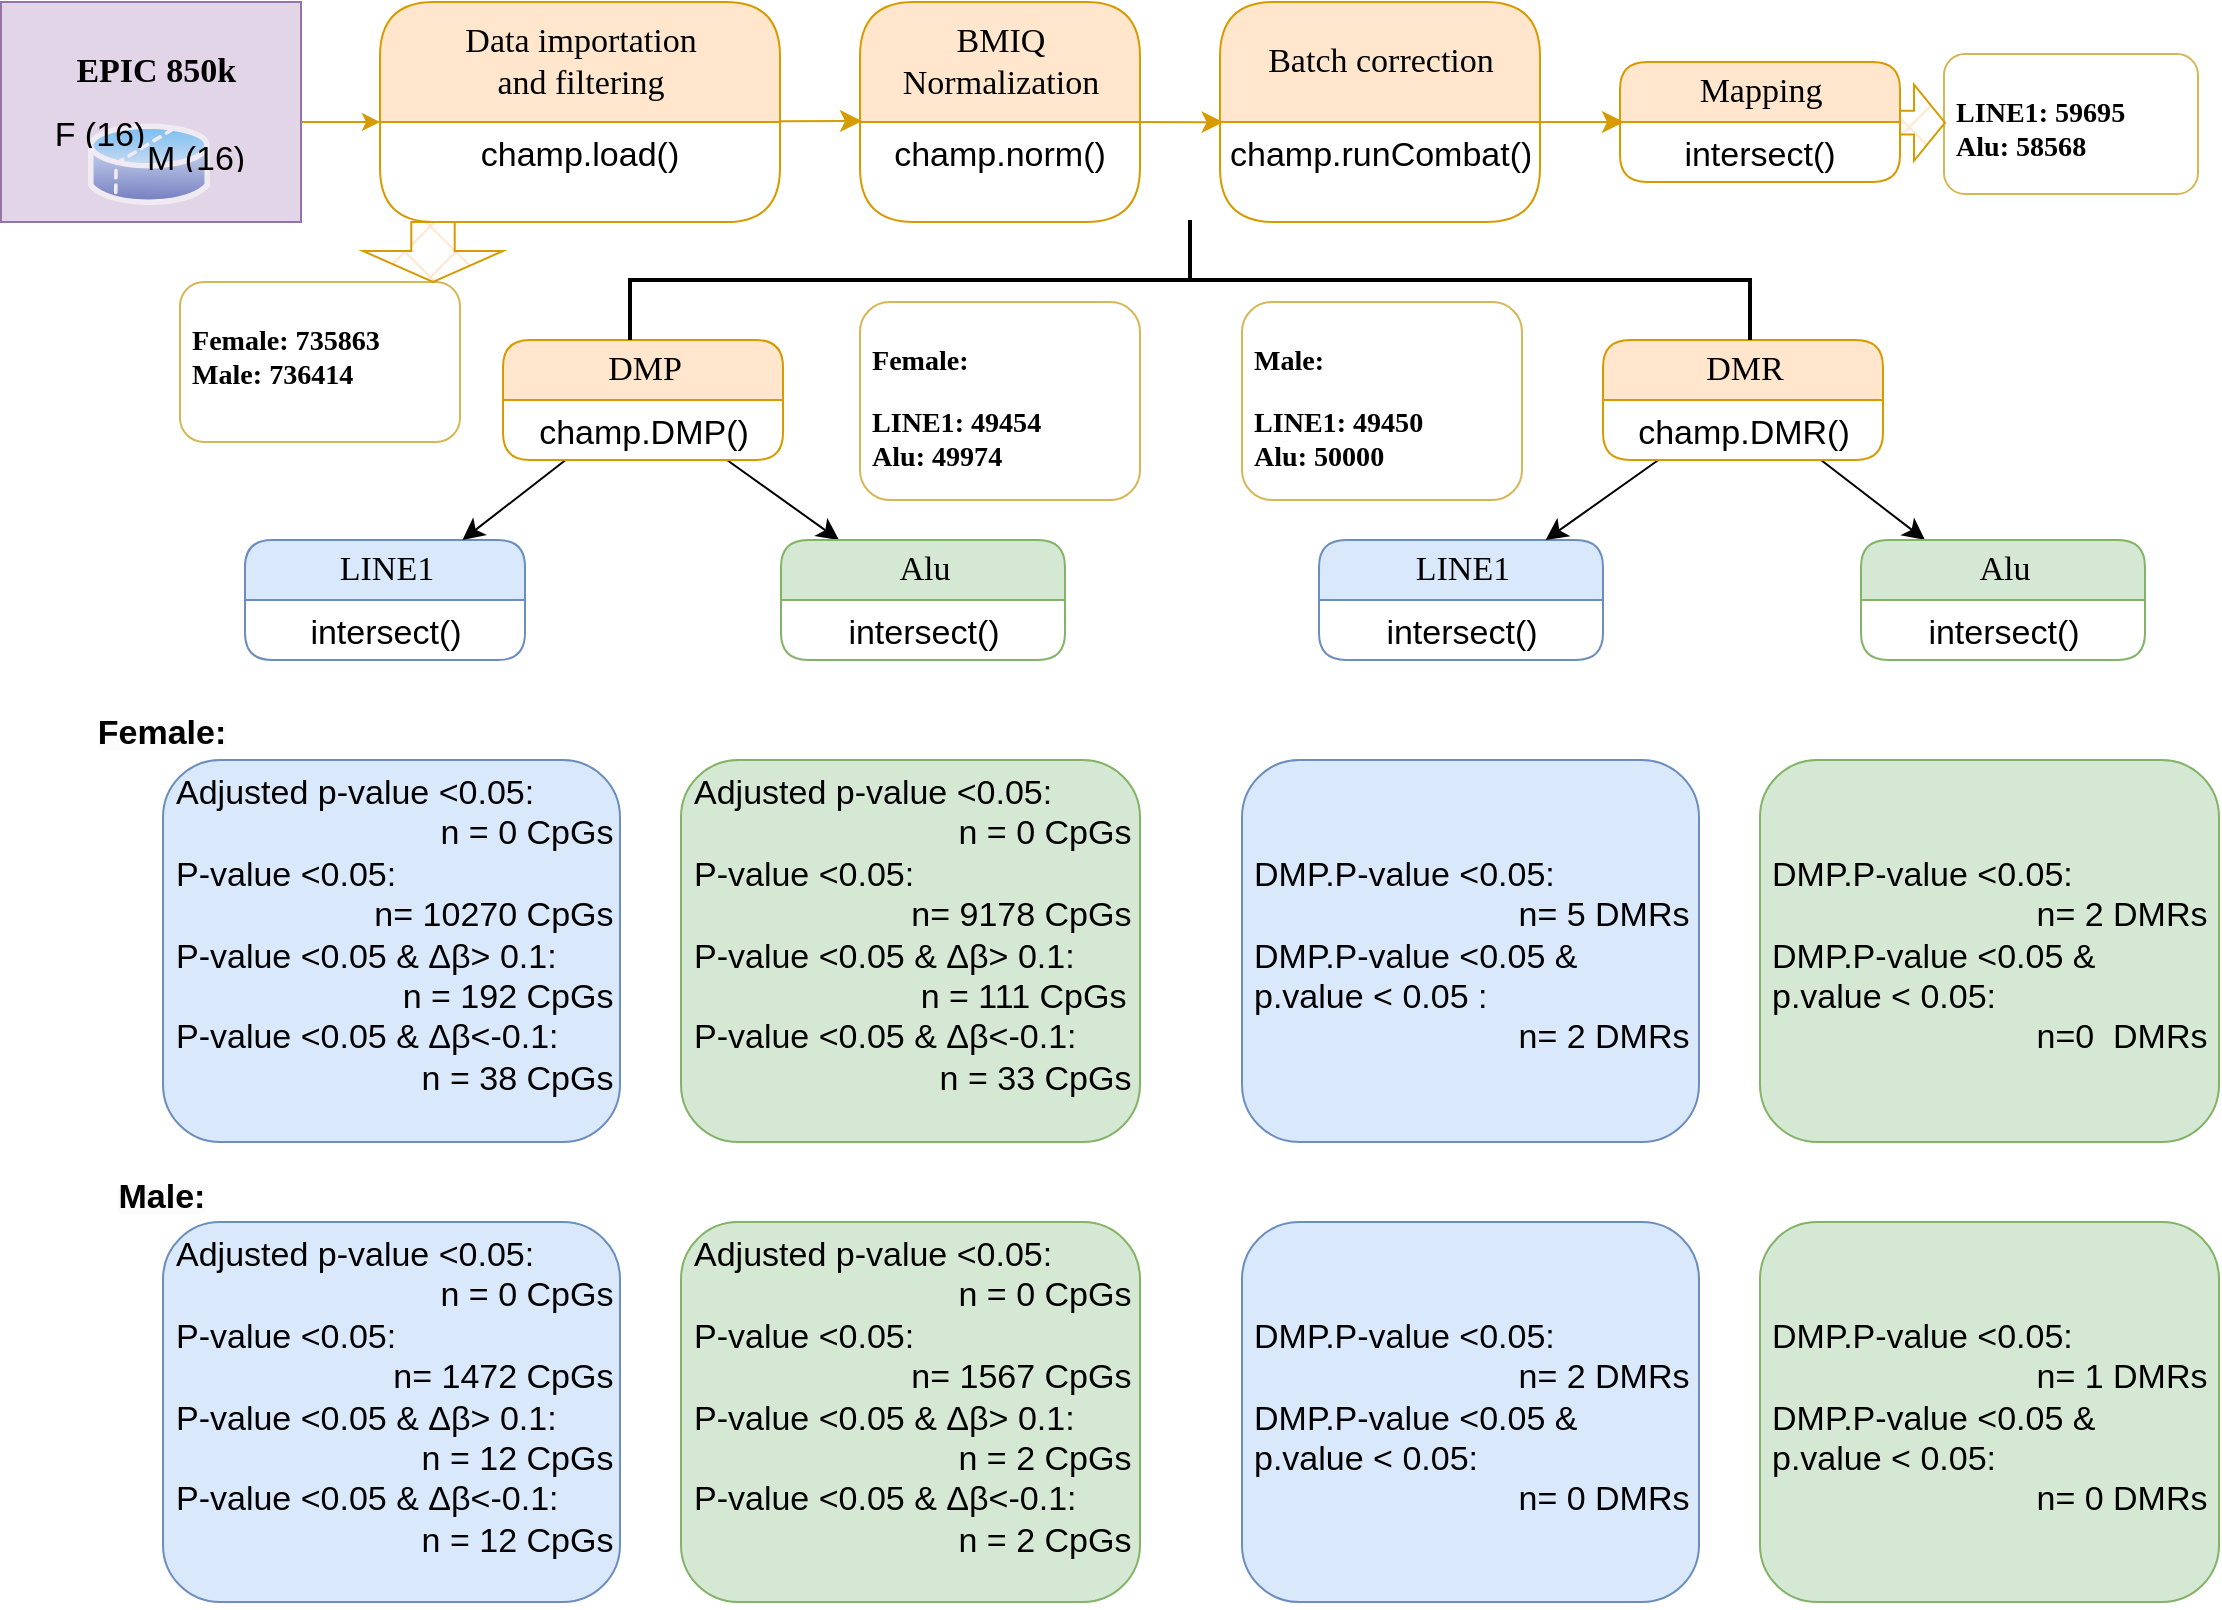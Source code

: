 <mxfile version="22.1.11" type="github">
  <diagram name="Page-1" id="52a04d89-c75d-2922-d76d-85b35f80e030">
    <mxGraphModel dx="1687" dy="868" grid="1" gridSize="10" guides="1" tooltips="1" connect="1" arrows="1" fold="1" page="1" pageScale="1" pageWidth="1169" pageHeight="827" background="none" math="0" shadow="0">
      <root>
        <mxCell id="0" />
        <mxCell id="1" parent="0" />
        <mxCell id="PiLLIViu-KGksXQ55iEi-2" style="edgeStyle=orthogonalEdgeStyle;rounded=0;orthogonalLoop=1;jettySize=auto;html=1;exitX=1;exitY=0.5;exitDx=0;exitDy=0;entryX=0;entryY=0.5;entryDx=0;entryDy=0;fillColor=#ffe6cc;strokeColor=#d79b00;" edge="1" parent="1">
          <mxGeometry relative="1" as="geometry">
            <mxPoint x="168.5" y="70" as="sourcePoint" />
            <mxPoint x="208" y="70" as="targetPoint" />
          </mxGeometry>
        </mxCell>
        <mxCell id="17472293e6e8944d-30" value="&lt;b style=&quot;font-size: 17px;&quot;&gt;&amp;nbsp;EPIC 850k&lt;br&gt;&lt;br&gt;&lt;br&gt;&lt;/b&gt;" style="whiteSpace=wrap;html=1;rounded=0;shadow=0;comic=0;labelBackgroundColor=none;strokeWidth=1;fontFamily=Verdana;fontSize=12;align=center;fillColor=#e1d5e7;strokeColor=#9673a6;" parent="1" vertex="1">
          <mxGeometry x="18.5" y="10" width="150" height="110" as="geometry" />
        </mxCell>
        <mxCell id="1fdf3b25b50cf41e-1" value="&lt;font style=&quot;font-size: 17px;&quot;&gt;Data importation &lt;br&gt;and filtering&lt;/font&gt;" style="swimlane;html=1;fontStyle=0;childLayout=stackLayout;horizontal=1;startSize=60;fillColor=#ffe6cc;horizontalStack=0;resizeParent=1;resizeLast=0;collapsible=1;marginBottom=0;swimlaneFillColor=#ffffff;align=center;rounded=1;shadow=0;comic=0;labelBackgroundColor=none;strokeWidth=1;fontFamily=Verdana;fontSize=12;strokeColor=#d79b00;" parent="1" vertex="1">
          <mxGeometry x="208" y="10" width="200" height="110" as="geometry">
            <mxRectangle x="210" y="40" width="220" height="30" as="alternateBounds" />
          </mxGeometry>
        </mxCell>
        <mxCell id="1fdf3b25b50cf41e-2" value="&lt;font style=&quot;font-size: 17px;&quot;&gt;champ.load()&lt;/font&gt;" style="text;html=1;spacingLeft=4;spacingRight=4;whiteSpace=wrap;overflow=hidden;rotatable=0;points=[[0,0.5],[1,0.5]];portConstraint=eastwest;align=center;rounded=1;" parent="1fdf3b25b50cf41e-1" vertex="1">
          <mxGeometry y="60" width="200" height="40" as="geometry" />
        </mxCell>
        <mxCell id="1fdf3b25b50cf41e-7" value="&lt;font style=&quot;font-size: 17px;&quot;&gt;BMIQ &lt;br&gt;Normalization&lt;/font&gt;" style="swimlane;html=1;fontStyle=0;childLayout=stackLayout;horizontal=1;startSize=60;fillColor=#ffe6cc;horizontalStack=0;resizeParent=1;resizeLast=0;collapsible=1;marginBottom=0;swimlaneFillColor=#ffffff;align=center;rounded=1;shadow=0;comic=0;labelBackgroundColor=none;strokeWidth=1;fontFamily=Verdana;fontSize=12;strokeColor=#d79b00;" parent="1" vertex="1">
          <mxGeometry x="448" y="10" width="140" height="110" as="geometry" />
        </mxCell>
        <mxCell id="1fdf3b25b50cf41e-8" value="&lt;font style=&quot;font-size: 17px;&quot;&gt;champ.norm()&lt;/font&gt;" style="text;html=1;spacingLeft=4;spacingRight=4;whiteSpace=wrap;overflow=hidden;rotatable=0;points=[[0,0.5],[1,0.5]];portConstraint=eastwest;align=center;rounded=1;" parent="1fdf3b25b50cf41e-7" vertex="1">
          <mxGeometry y="60" width="140" height="40" as="geometry" />
        </mxCell>
        <mxCell id="1fdf3b25b50cf41e-9" value="&lt;font style=&quot;font-size: 17px;&quot;&gt;Mapping&lt;/font&gt;" style="swimlane;html=1;fontStyle=0;childLayout=stackLayout;horizontal=1;startSize=30;fillColor=#ffe6cc;horizontalStack=0;resizeParent=1;resizeLast=0;collapsible=1;marginBottom=0;swimlaneFillColor=#ffffff;align=center;rounded=1;shadow=0;comic=0;labelBackgroundColor=none;strokeWidth=1;fontFamily=Verdana;fontSize=12;strokeColor=#d79b00;" parent="1" vertex="1">
          <mxGeometry x="828" y="40" width="140" height="60" as="geometry" />
        </mxCell>
        <mxCell id="1fdf3b25b50cf41e-10" value="&lt;font style=&quot;font-size: 17px;&quot;&gt;intersect()&lt;/font&gt;" style="text;html=1;spacingLeft=4;spacingRight=4;whiteSpace=wrap;overflow=hidden;rotatable=0;points=[[0,0.5],[1,0.5]];portConstraint=eastwest;align=center;rounded=1;" parent="1fdf3b25b50cf41e-9" vertex="1">
          <mxGeometry y="30" width="140" height="30" as="geometry" />
        </mxCell>
        <mxCell id="1fdf3b25b50cf41e-17" value="&lt;font style=&quot;font-size: 17px;&quot;&gt;LINE1&lt;/font&gt;" style="swimlane;html=1;fontStyle=0;childLayout=stackLayout;horizontal=1;startSize=30;fillColor=#dae8fc;horizontalStack=0;resizeParent=1;resizeLast=0;collapsible=1;marginBottom=0;swimlaneFillColor=#ffffff;align=center;rounded=1;shadow=0;comic=0;labelBackgroundColor=none;strokeWidth=1;fontFamily=Verdana;fontSize=12;strokeColor=#6c8ebf;" parent="1" vertex="1">
          <mxGeometry x="140.5" y="279" width="140" height="60" as="geometry" />
        </mxCell>
        <mxCell id="4qwCoFZ07J---frFrzl5-16" value="&lt;font style=&quot;font-size: 17px;&quot;&gt;intersect()&lt;/font&gt;" style="text;html=1;strokeColor=none;fillColor=none;spacingLeft=4;spacingRight=4;whiteSpace=wrap;overflow=hidden;rotatable=0;points=[[0,0.5],[1,0.5]];portConstraint=eastwest;align=center;" parent="1fdf3b25b50cf41e-17" vertex="1">
          <mxGeometry y="30" width="140" height="30" as="geometry" />
        </mxCell>
        <mxCell id="1fdf3b25b50cf41e-44" style="edgeStyle=none;html=1;labelBackgroundColor=none;startFill=0;startSize=8;endFill=1;endSize=8;fontFamily=Verdana;fontSize=12;" parent="1" source="1fdf3b25b50cf41e-19" target="1fdf3b25b50cf41e-21" edge="1">
          <mxGeometry relative="1" as="geometry" />
        </mxCell>
        <mxCell id="1fdf3b25b50cf41e-48" style="edgeStyle=none;html=1;labelBackgroundColor=none;startFill=0;startSize=8;endFill=1;endSize=8;fontFamily=Verdana;fontSize=12;" parent="1" source="1fdf3b25b50cf41e-19" target="1fdf3b25b50cf41e-17" edge="1">
          <mxGeometry relative="1" as="geometry" />
        </mxCell>
        <mxCell id="1fdf3b25b50cf41e-19" value="&lt;font style=&quot;font-size: 17px;&quot;&gt;DMP&lt;/font&gt;" style="swimlane;html=1;fontStyle=0;childLayout=stackLayout;horizontal=1;startSize=30;fillColor=#ffe6cc;horizontalStack=0;resizeParent=1;resizeLast=0;collapsible=1;marginBottom=0;swimlaneFillColor=#ffffff;align=center;rounded=1;shadow=0;comic=0;labelBackgroundColor=none;strokeWidth=1;fontFamily=Verdana;fontSize=12;strokeColor=#d79b00;" parent="1" vertex="1">
          <mxGeometry x="269.5" y="179" width="140" height="60" as="geometry" />
        </mxCell>
        <mxCell id="1fdf3b25b50cf41e-20" value="&lt;font style=&quot;font-size: 17px;&quot;&gt;champ.DMP()&lt;/font&gt;" style="text;html=1;spacingLeft=4;spacingRight=4;whiteSpace=wrap;overflow=hidden;rotatable=0;points=[[0,0.5],[1,0.5]];portConstraint=eastwest;align=center;rounded=1;" parent="1fdf3b25b50cf41e-19" vertex="1">
          <mxGeometry y="30" width="140" height="30" as="geometry" />
        </mxCell>
        <mxCell id="1fdf3b25b50cf41e-21" value="&lt;font style=&quot;font-size: 17px;&quot;&gt;Alu&lt;/font&gt;" style="swimlane;html=1;fontStyle=0;childLayout=stackLayout;horizontal=1;startSize=30;fillColor=#d5e8d4;horizontalStack=0;resizeParent=1;resizeLast=0;collapsible=1;marginBottom=0;swimlaneFillColor=#ffffff;align=center;rounded=1;shadow=0;comic=0;labelBackgroundColor=none;strokeWidth=1;fontFamily=Verdana;fontSize=12;strokeColor=#82b366;" parent="1" vertex="1">
          <mxGeometry x="408.5" y="279" width="142" height="60" as="geometry" />
        </mxCell>
        <mxCell id="4qwCoFZ07J---frFrzl5-17" value="&lt;font style=&quot;font-size: 17px;&quot;&gt;intersect()&lt;/font&gt;" style="text;html=1;strokeColor=none;fillColor=none;spacingLeft=4;spacingRight=4;whiteSpace=wrap;overflow=hidden;rotatable=0;points=[[0,0.5],[1,0.5]];portConstraint=eastwest;align=center;" parent="1fdf3b25b50cf41e-21" vertex="1">
          <mxGeometry y="30" width="142" height="30" as="geometry" />
        </mxCell>
        <mxCell id="4qwCoFZ07J---frFrzl5-2" style="edgeStyle=none;html=1;labelBackgroundColor=none;startFill=0;startSize=8;endFill=1;endSize=8;fontFamily=Verdana;fontSize=12;entryX=0.007;entryY=-0.012;entryDx=0;entryDy=0;entryPerimeter=0;fillColor=#ffe6cc;strokeColor=#d79b00;exitX=1;exitY=0.542;exitDx=0;exitDy=0;exitPerimeter=0;" parent="1" target="1fdf3b25b50cf41e-8" edge="1" source="1fdf3b25b50cf41e-1">
          <mxGeometry relative="1" as="geometry">
            <mxPoint x="413" y="60" as="sourcePoint" />
            <mxPoint x="442" y="59.5" as="targetPoint" />
          </mxGeometry>
        </mxCell>
        <mxCell id="4qwCoFZ07J---frFrzl5-7" value="&lt;font style=&quot;font-size: 17px;&quot;&gt;LINE1&lt;/font&gt;" style="swimlane;html=1;fontStyle=0;childLayout=stackLayout;horizontal=1;startSize=30;fillColor=#dae8fc;horizontalStack=0;resizeParent=1;resizeLast=0;collapsible=1;marginBottom=0;swimlaneFillColor=#ffffff;align=center;rounded=1;shadow=0;comic=0;labelBackgroundColor=none;strokeWidth=1;fontFamily=Verdana;fontSize=12;strokeColor=#6c8ebf;" parent="1" vertex="1">
          <mxGeometry x="677.5" y="279" width="142" height="60" as="geometry" />
        </mxCell>
        <mxCell id="4qwCoFZ07J---frFrzl5-18" value="&lt;font style=&quot;font-size: 17px;&quot;&gt;intersect()&lt;/font&gt;" style="text;html=1;strokeColor=none;fillColor=none;spacingLeft=4;spacingRight=4;whiteSpace=wrap;overflow=hidden;rotatable=0;points=[[0,0.5],[1,0.5]];portConstraint=eastwest;align=center;" parent="4qwCoFZ07J---frFrzl5-7" vertex="1">
          <mxGeometry y="30" width="142" height="30" as="geometry" />
        </mxCell>
        <mxCell id="4qwCoFZ07J---frFrzl5-9" style="edgeStyle=none;html=1;labelBackgroundColor=none;startFill=0;startSize=8;endFill=1;endSize=8;fontFamily=Verdana;fontSize=12;" parent="1" source="4qwCoFZ07J---frFrzl5-11" target="4qwCoFZ07J---frFrzl5-13" edge="1">
          <mxGeometry relative="1" as="geometry" />
        </mxCell>
        <mxCell id="4qwCoFZ07J---frFrzl5-10" style="edgeStyle=none;html=1;labelBackgroundColor=none;startFill=0;startSize=8;endFill=1;endSize=8;fontFamily=Verdana;fontSize=12;" parent="1" source="4qwCoFZ07J---frFrzl5-11" target="4qwCoFZ07J---frFrzl5-7" edge="1">
          <mxGeometry relative="1" as="geometry" />
        </mxCell>
        <mxCell id="4qwCoFZ07J---frFrzl5-11" value="&lt;font style=&quot;font-size: 17px;&quot;&gt;DMR&lt;/font&gt;" style="swimlane;html=1;fontStyle=0;childLayout=stackLayout;horizontal=1;startSize=30;fillColor=#ffe6cc;horizontalStack=0;resizeParent=1;resizeLast=0;collapsible=1;marginBottom=0;swimlaneFillColor=#ffffff;align=center;rounded=1;shadow=0;comic=0;labelBackgroundColor=none;strokeWidth=1;fontFamily=Verdana;fontSize=12;strokeColor=#d79b00;" parent="1" vertex="1">
          <mxGeometry x="819.5" y="179" width="140" height="60" as="geometry" />
        </mxCell>
        <mxCell id="4qwCoFZ07J---frFrzl5-12" value="&lt;font style=&quot;font-size: 17px;&quot;&gt;champ.DMR()&lt;/font&gt;" style="text;html=1;spacingLeft=4;spacingRight=4;whiteSpace=wrap;overflow=hidden;rotatable=0;points=[[0,0.5],[1,0.5]];portConstraint=eastwest;align=center;rounded=1;" parent="4qwCoFZ07J---frFrzl5-11" vertex="1">
          <mxGeometry y="30" width="140" height="30" as="geometry" />
        </mxCell>
        <mxCell id="4qwCoFZ07J---frFrzl5-13" value="&lt;font style=&quot;font-size: 17px;&quot;&gt;Alu&lt;/font&gt;" style="swimlane;html=1;fontStyle=0;childLayout=stackLayout;horizontal=1;startSize=30;fillColor=#d5e8d4;horizontalStack=0;resizeParent=1;resizeLast=0;collapsible=1;marginBottom=0;swimlaneFillColor=#ffffff;align=center;rounded=1;shadow=0;comic=0;labelBackgroundColor=none;strokeWidth=1;fontFamily=Verdana;fontSize=12;strokeColor=#82b366;" parent="1" vertex="1">
          <mxGeometry x="948.5" y="279" width="142" height="60" as="geometry" />
        </mxCell>
        <mxCell id="4qwCoFZ07J---frFrzl5-19" value="&lt;font style=&quot;font-size: 17px;&quot;&gt;intersect()&lt;/font&gt;" style="text;html=1;strokeColor=none;fillColor=none;spacingLeft=4;spacingRight=4;whiteSpace=wrap;overflow=hidden;rotatable=0;points=[[0,0.5],[1,0.5]];portConstraint=eastwest;align=center;" parent="4qwCoFZ07J---frFrzl5-13" vertex="1">
          <mxGeometry y="30" width="142" height="30" as="geometry" />
        </mxCell>
        <mxCell id="4qwCoFZ07J---frFrzl5-38" value="&lt;font style=&quot;font-size: 17px;&quot;&gt;Adjusted p-value &amp;lt;0.05: &lt;br&gt;&amp;nbsp; &amp;nbsp; &amp;nbsp; &amp;nbsp; &amp;nbsp; &amp;nbsp; &amp;nbsp; &amp;nbsp; &amp;nbsp; &amp;nbsp; &amp;nbsp; &amp;nbsp; &amp;nbsp; &amp;nbsp; n = 0 CpGs &lt;br&gt;P-value &amp;lt;0.05: &lt;br&gt;&amp;nbsp; &amp;nbsp; &amp;nbsp; &amp;nbsp; &amp;nbsp; &amp;nbsp; &amp;nbsp; &amp;nbsp; &amp;nbsp; &amp;nbsp; &amp;nbsp;n= 10270 CpGs&lt;br&gt;P-value &amp;lt;0.05 &amp;amp; Δβ&amp;gt; 0.1:&lt;br&gt;&amp;nbsp; &amp;nbsp; &amp;nbsp; &amp;nbsp; &amp;nbsp; &amp;nbsp; &amp;nbsp; &amp;nbsp; &amp;nbsp; &amp;nbsp; &amp;nbsp; &amp;nbsp; n = 192 CpGs&lt;br&gt;P-value &amp;lt;0.05 &amp;amp; Δβ&amp;lt;-0.1: &lt;br&gt;&amp;nbsp; &amp;nbsp; &amp;nbsp; &amp;nbsp; &amp;nbsp; &amp;nbsp; &amp;nbsp; &amp;nbsp; &amp;nbsp; &amp;nbsp; &amp;nbsp; &amp;nbsp; &amp;nbsp; n = 38 CpGs&lt;/font&gt;" style="text;html=1;spacingLeft=4;spacingRight=4;whiteSpace=wrap;overflow=hidden;rotatable=0;points=[[0,0.5],[1,0.5]];portConstraint=eastwest;align=left;rounded=1;fillColor=#dae8fc;strokeColor=#6c8ebf;" parent="1" vertex="1">
          <mxGeometry x="99.5" y="389" width="228.5" height="191" as="geometry" />
        </mxCell>
        <mxCell id="4qwCoFZ07J---frFrzl5-40" value="&lt;span style=&quot;color: rgb(0, 0, 0); font-family: Helvetica; font-style: normal; font-variant-ligatures: normal; font-variant-caps: normal; letter-spacing: normal; orphans: 2; text-indent: 0px; text-transform: none; widows: 2; word-spacing: 0px; -webkit-text-stroke-width: 0px; background-color: rgb(251, 251, 251); text-decoration-thickness: initial; text-decoration-style: initial; text-decoration-color: initial; float: none; display: inline !important;&quot;&gt;&lt;font style=&quot;font-size: 17px;&quot;&gt;Female:&lt;/font&gt;&lt;/span&gt;" style="text;whiteSpace=wrap;html=1;fontSize=12;fontFamily=Helvetica;fontColor=default;align=center;fontStyle=1" parent="1" vertex="1">
          <mxGeometry x="59" y="359" width="80" height="30" as="geometry" />
        </mxCell>
        <mxCell id="4qwCoFZ07J---frFrzl5-41" value="&lt;span style=&quot;color: rgb(0, 0, 0); font-family: Helvetica; font-style: normal; font-variant-ligatures: normal; font-variant-caps: normal; letter-spacing: normal; orphans: 2; text-indent: 0px; text-transform: none; widows: 2; word-spacing: 0px; -webkit-text-stroke-width: 0px; background-color: rgb(251, 251, 251); text-decoration-thickness: initial; text-decoration-style: initial; text-decoration-color: initial; float: none; display: inline !important;&quot;&gt;&lt;font style=&quot;font-size: 17px;&quot;&gt;Male:&lt;/font&gt;&lt;/span&gt;" style="text;whiteSpace=wrap;html=1;fontSize=12;fontFamily=Helvetica;fontColor=default;align=center;fontStyle=1" parent="1" vertex="1">
          <mxGeometry x="59" y="591" width="80" height="30" as="geometry" />
        </mxCell>
        <mxCell id="4qwCoFZ07J---frFrzl5-49" value="&lt;font style=&quot;font-size: 17px;&quot;&gt;Adjusted p-value &amp;lt;0.05: &lt;br&gt;&amp;nbsp; &amp;nbsp; &amp;nbsp; &amp;nbsp; &amp;nbsp; &amp;nbsp; &amp;nbsp; &amp;nbsp; &amp;nbsp; &amp;nbsp; &amp;nbsp; &amp;nbsp; &amp;nbsp; &amp;nbsp; n = 0 CpGs &lt;br&gt;P-value &amp;lt;0.05: &lt;br&gt;&amp;nbsp; &amp;nbsp; &amp;nbsp; &amp;nbsp; &amp;nbsp; &amp;nbsp; &amp;nbsp; &amp;nbsp; &amp;nbsp; &amp;nbsp; &amp;nbsp; &amp;nbsp;n= 9178 CpGs&lt;br&gt;P-value &amp;lt;0.05 &amp;amp; Δβ&amp;gt; 0.1:&lt;br&gt;&amp;nbsp; &amp;nbsp; &amp;nbsp; &amp;nbsp; &amp;nbsp; &amp;nbsp; &amp;nbsp; &amp;nbsp; &amp;nbsp; &amp;nbsp; &amp;nbsp; &amp;nbsp; n = 111 CpGs&lt;br&gt;P-value &amp;lt;0.05 &amp;amp; Δβ&amp;lt;-0.1: &lt;br&gt;&amp;nbsp; &amp;nbsp; &amp;nbsp; &amp;nbsp; &amp;nbsp; &amp;nbsp; &amp;nbsp; &amp;nbsp; &amp;nbsp; &amp;nbsp; &amp;nbsp; &amp;nbsp; &amp;nbsp; n = 33 CpGs&lt;/font&gt;" style="text;html=1;spacingLeft=4;spacingRight=4;whiteSpace=wrap;overflow=hidden;rotatable=0;points=[[0,0.5],[1,0.5]];portConstraint=eastwest;align=left;rounded=1;fillColor=#d5e8d4;strokeColor=#82b366;" parent="1" vertex="1">
          <mxGeometry x="358.5" y="389" width="229.5" height="191" as="geometry" />
        </mxCell>
        <mxCell id="Ja_EyhXRywDoUnEthyH--2" value="&lt;h3&gt;&lt;font face=&quot;Verdana&quot;&gt;&lt;span style=&quot;background-color: initial;&quot;&gt;Female: 735863&lt;br&gt;&lt;/span&gt;&lt;/font&gt;&lt;font face=&quot;Verdana&quot;&gt;&lt;span style=&quot;background-color: initial;&quot;&gt;Male: 736414&lt;/span&gt;&lt;/font&gt;&lt;/h3&gt;" style="text;html=1;spacingLeft=4;spacingRight=4;whiteSpace=wrap;overflow=hidden;rotatable=0;points=[[0,0.5],[1,0.5]];portConstraint=eastwest;align=left;rounded=1;fillColor=default;strokeColor=#d6b656;fillStyle=cross-hatch;" parent="1" vertex="1">
          <mxGeometry x="108" y="150" width="140" height="80" as="geometry" />
        </mxCell>
        <mxCell id="kF38xr9CEb3hzS80Rq1o-1" value="" style="html=1;shadow=0;dashed=0;align=center;verticalAlign=middle;shape=mxgraph.arrows2.arrow;dy=0.69;dx=15.5;direction=south;notch=0;fillColor=#ffe6cc;strokeColor=#d79b00;fillStyle=cross-hatch;" parent="1" vertex="1">
          <mxGeometry x="199.5" y="120" width="70" height="30" as="geometry" />
        </mxCell>
        <mxCell id="kF38xr9CEb3hzS80Rq1o-2" value="&lt;h3&gt;&lt;font face=&quot;Verdana&quot;&gt;&lt;span style=&quot;background-color: initial;&quot;&gt;LINE1: 59695&lt;br&gt;&lt;/span&gt;&lt;/font&gt;&lt;font face=&quot;Verdana&quot;&gt;&lt;span style=&quot;background-color: initial;&quot;&gt;Alu: 58568&lt;/span&gt;&lt;/font&gt;&lt;/h3&gt;" style="text;html=1;spacingLeft=4;spacingRight=4;whiteSpace=wrap;overflow=hidden;rotatable=0;points=[[0,0.5],[1,0.5]];portConstraint=eastwest;align=left;rounded=1;fillColor=default;strokeColor=#d6b656;fillStyle=cross-hatch;" parent="1" vertex="1">
          <mxGeometry x="990" y="36" width="127" height="70" as="geometry" />
        </mxCell>
        <mxCell id="kF38xr9CEb3hzS80Rq1o-5" value="&lt;font style=&quot;font-size: 17px;&quot;&gt;Batch correction&lt;/font&gt;" style="swimlane;html=1;fontStyle=0;childLayout=stackLayout;horizontal=1;startSize=60;fillColor=#ffe6cc;horizontalStack=0;resizeParent=1;resizeLast=0;collapsible=1;marginBottom=0;swimlaneFillColor=#ffffff;align=center;rounded=1;shadow=0;comic=0;labelBackgroundColor=none;strokeWidth=1;fontFamily=Verdana;fontSize=12;strokeColor=#d79b00;" parent="1" vertex="1">
          <mxGeometry x="628" y="10" width="160" height="110" as="geometry" />
        </mxCell>
        <mxCell id="kF38xr9CEb3hzS80Rq1o-6" value="&lt;font style=&quot;font-size: 17px;&quot;&gt;champ.runCombat()&lt;/font&gt;" style="text;html=1;spacingLeft=4;spacingRight=4;whiteSpace=wrap;overflow=hidden;rotatable=0;points=[[0,0.5],[1,0.5]];portConstraint=eastwest;align=center;rounded=1;" parent="kF38xr9CEb3hzS80Rq1o-5" vertex="1">
          <mxGeometry y="60" width="160" height="30" as="geometry" />
        </mxCell>
        <mxCell id="kF38xr9CEb3hzS80Rq1o-7" style="edgeStyle=none;html=1;labelBackgroundColor=none;startFill=0;startSize=8;endFill=1;endSize=8;fontFamily=Verdana;fontSize=12;entryX=0.011;entryY=0.003;entryDx=0;entryDy=0;fillColor=#ffe6cc;strokeColor=#d79b00;entryPerimeter=0;" parent="1" target="kF38xr9CEb3hzS80Rq1o-6" edge="1">
          <mxGeometry relative="1" as="geometry">
            <mxPoint x="513" y="150" as="targetPoint" />
            <mxPoint x="588" y="70" as="sourcePoint" />
          </mxGeometry>
        </mxCell>
        <mxCell id="kF38xr9CEb3hzS80Rq1o-8" value="" style="html=1;shadow=0;dashed=0;align=center;verticalAlign=middle;shape=mxgraph.arrows2.arrow;dy=0.69;dx=15.5;direction=south;notch=0;fillColor=#ffe6cc;strokeColor=#d79b00;fillStyle=cross-hatch;rotation=-90;" parent="1" vertex="1">
          <mxGeometry x="960.19" y="59.07" width="38.13" height="22.5" as="geometry" />
        </mxCell>
        <mxCell id="kF38xr9CEb3hzS80Rq1o-9" value="&lt;font style=&quot;font-size: 17px;&quot;&gt;Adjusted p-value &amp;lt;0.05: &lt;br&gt;&amp;nbsp; &amp;nbsp; &amp;nbsp; &amp;nbsp; &amp;nbsp; &amp;nbsp; &amp;nbsp; &amp;nbsp; &amp;nbsp; &amp;nbsp; &amp;nbsp; &amp;nbsp; &amp;nbsp; &amp;nbsp; n = 0 CpGs &lt;br&gt;P-value &amp;lt;0.05: &lt;br&gt;&amp;nbsp; &amp;nbsp; &amp;nbsp; &amp;nbsp; &amp;nbsp; &amp;nbsp; &amp;nbsp; &amp;nbsp; &amp;nbsp; &amp;nbsp; &amp;nbsp; &amp;nbsp;n= 1472 CpGs&lt;br&gt;P-value &amp;lt;0.05 &amp;amp; Δβ&amp;gt; 0.1:&lt;br&gt;&amp;nbsp; &amp;nbsp; &amp;nbsp; &amp;nbsp; &amp;nbsp; &amp;nbsp; &amp;nbsp; &amp;nbsp; &amp;nbsp; &amp;nbsp; &amp;nbsp; &amp;nbsp; &amp;nbsp; n = 12 CpGs&lt;br&gt;P-value &amp;lt;0.05 &amp;amp; Δβ&amp;lt;-0.1: &lt;br&gt;&amp;nbsp; &amp;nbsp; &amp;nbsp; &amp;nbsp; &amp;nbsp; &amp;nbsp; &amp;nbsp; &amp;nbsp; &amp;nbsp; &amp;nbsp; &amp;nbsp; &amp;nbsp; &amp;nbsp; n = 12 CpGs&lt;/font&gt;" style="text;html=1;spacingLeft=4;spacingRight=4;whiteSpace=wrap;overflow=hidden;rotatable=0;points=[[0,0.5],[1,0.5]];portConstraint=eastwest;align=left;rounded=1;fillColor=#dae8fc;strokeColor=#6c8ebf;" parent="1" vertex="1">
          <mxGeometry x="99.5" y="620" width="228.5" height="190" as="geometry" />
        </mxCell>
        <mxCell id="kF38xr9CEb3hzS80Rq1o-10" value="&lt;font style=&quot;font-size: 17px;&quot;&gt;Adjusted p-value &amp;lt;0.05: &lt;br&gt;&amp;nbsp; &amp;nbsp; &amp;nbsp; &amp;nbsp; &amp;nbsp; &amp;nbsp; &amp;nbsp; &amp;nbsp; &amp;nbsp; &amp;nbsp; &amp;nbsp; &amp;nbsp; &amp;nbsp; &amp;nbsp; n = 0 CpGs &lt;br&gt;P-value &amp;lt;0.05: &lt;br&gt;&amp;nbsp; &amp;nbsp; &amp;nbsp; &amp;nbsp; &amp;nbsp; &amp;nbsp; &amp;nbsp; &amp;nbsp; &amp;nbsp; &amp;nbsp; &amp;nbsp; &amp;nbsp;n= 1567 CpGs&lt;br&gt;P-value &amp;lt;0.05 &amp;amp; Δβ&amp;gt; 0.1:&lt;br&gt;&amp;nbsp; &amp;nbsp; &amp;nbsp; &amp;nbsp; &amp;nbsp; &amp;nbsp; &amp;nbsp; &amp;nbsp; &amp;nbsp; &amp;nbsp; &amp;nbsp; &amp;nbsp; &amp;nbsp; &amp;nbsp; n = 2 CpGs&lt;br&gt;P-value &amp;lt;0.05 &amp;amp; Δβ&amp;lt;-0.1: &lt;br&gt;&amp;nbsp; &amp;nbsp; &amp;nbsp; &amp;nbsp; &amp;nbsp; &amp;nbsp; &amp;nbsp; &amp;nbsp; &amp;nbsp; &amp;nbsp; &amp;nbsp; &amp;nbsp; &amp;nbsp; &amp;nbsp; n = 2 CpGs&lt;/font&gt;" style="text;html=1;spacingLeft=4;spacingRight=4;whiteSpace=wrap;overflow=hidden;rotatable=0;points=[[0,0.5],[1,0.5]];portConstraint=eastwest;align=left;rounded=1;fillColor=#d5e8d4;strokeColor=#82b366;" parent="1" vertex="1">
          <mxGeometry x="358.5" y="620" width="229.5" height="190" as="geometry" />
        </mxCell>
        <mxCell id="kF38xr9CEb3hzS80Rq1o-11" value="&lt;font style=&quot;font-size: 17px;&quot;&gt;&lt;br&gt;&lt;br&gt;DMP.P-value &amp;lt;0.05: &lt;br&gt;&amp;nbsp; &amp;nbsp; &amp;nbsp; &amp;nbsp; &amp;nbsp; &amp;nbsp; &amp;nbsp; &amp;nbsp; &amp;nbsp; &amp;nbsp; &amp;nbsp; &amp;nbsp; &amp;nbsp; &amp;nbsp; n= 5 DMRs&lt;br&gt;DMP.P-value &amp;lt;0.05 &amp;amp; p.value &amp;lt; 0.05&amp;nbsp;:&amp;nbsp; &amp;nbsp; &amp;nbsp; &amp;nbsp; &amp;nbsp; &amp;nbsp; &amp;nbsp; &amp;nbsp; &amp;nbsp; &amp;nbsp; &amp;nbsp; &amp;nbsp; &amp;nbsp; &amp;nbsp; &amp;nbsp; &amp;nbsp; &amp;nbsp; &amp;nbsp; &amp;nbsp; &amp;nbsp; &amp;nbsp; &amp;nbsp; &amp;nbsp; &amp;nbsp; &amp;nbsp; n= 2 DMRs&lt;/font&gt;" style="text;html=1;spacingLeft=4;spacingRight=4;whiteSpace=wrap;overflow=hidden;rotatable=0;points=[[0,0.5],[1,0.5]];portConstraint=eastwest;align=left;rounded=1;fillColor=#dae8fc;strokeColor=#6c8ebf;" parent="1" vertex="1">
          <mxGeometry x="639" y="389" width="228.5" height="191" as="geometry" />
        </mxCell>
        <mxCell id="kF38xr9CEb3hzS80Rq1o-12" value="&lt;font style=&quot;font-size: 17px;&quot;&gt;&lt;br&gt;&lt;br&gt;DMP.P-value &amp;lt;0.05: &lt;br&gt;&amp;nbsp; &amp;nbsp; &amp;nbsp; &amp;nbsp; &amp;nbsp; &amp;nbsp; &amp;nbsp; &amp;nbsp; &amp;nbsp; &amp;nbsp; &amp;nbsp; &amp;nbsp; &amp;nbsp; &amp;nbsp; n= 2 DMRs&lt;br style=&quot;border-color: var(--border-color);&quot;&gt;DMP.P-value &amp;lt;0.05 &amp;amp; p.value &amp;lt; 0.05:&amp;nbsp; &amp;nbsp; &amp;nbsp; &amp;nbsp; &amp;nbsp; &amp;nbsp; &amp;nbsp; &amp;nbsp; &amp;nbsp; &amp;nbsp; &amp;nbsp; &amp;nbsp; &amp;nbsp; &amp;nbsp; &amp;nbsp; &amp;nbsp; &amp;nbsp; &amp;nbsp; &amp;nbsp; &amp;nbsp; &amp;nbsp; &amp;nbsp; &amp;nbsp; &amp;nbsp; &amp;nbsp; n=0&amp;nbsp; DMRs&lt;/font&gt;" style="text;html=1;spacingLeft=4;spacingRight=4;whiteSpace=wrap;overflow=hidden;rotatable=0;points=[[0,0.5],[1,0.5]];portConstraint=eastwest;align=left;rounded=1;fillColor=#d5e8d4;strokeColor=#82b366;" parent="1" vertex="1">
          <mxGeometry x="898" y="389" width="229.5" height="191" as="geometry" />
        </mxCell>
        <mxCell id="kF38xr9CEb3hzS80Rq1o-13" value="&lt;font style=&quot;font-size: 17px;&quot;&gt;&lt;br&gt;&lt;br&gt;DMP.P-value &amp;lt;0.05: &lt;br&gt;&amp;nbsp; &amp;nbsp; &amp;nbsp; &amp;nbsp; &amp;nbsp; &amp;nbsp; &amp;nbsp; &amp;nbsp; &amp;nbsp; &amp;nbsp; &amp;nbsp; &amp;nbsp; &amp;nbsp; &amp;nbsp; n= 2 DMRs&lt;br style=&quot;border-color: var(--border-color);&quot;&gt;DMP.P-value &amp;lt;0.05 &amp;amp; p.value &amp;lt; 0.05: &lt;br&gt;&amp;nbsp; &amp;nbsp; &amp;nbsp; &amp;nbsp; &amp;nbsp; &amp;nbsp; &amp;nbsp; &amp;nbsp; &amp;nbsp; &amp;nbsp; &amp;nbsp; &amp;nbsp; &amp;nbsp; &amp;nbsp; n= 0 DMRs&lt;/font&gt;" style="text;html=1;spacingLeft=4;spacingRight=4;whiteSpace=wrap;overflow=hidden;rotatable=0;points=[[0,0.5],[1,0.5]];portConstraint=eastwest;align=left;rounded=1;fillColor=#dae8fc;strokeColor=#6c8ebf;" parent="1" vertex="1">
          <mxGeometry x="639" y="620" width="228.5" height="190" as="geometry" />
        </mxCell>
        <mxCell id="kF38xr9CEb3hzS80Rq1o-14" value="&lt;font style=&quot;font-size: 17px;&quot;&gt;&lt;br&gt;&lt;br&gt;DMP.P-value &amp;lt;0.05: &lt;br&gt;&amp;nbsp; &amp;nbsp; &amp;nbsp; &amp;nbsp; &amp;nbsp; &amp;nbsp; &amp;nbsp; &amp;nbsp; &amp;nbsp; &amp;nbsp; &amp;nbsp; &amp;nbsp; &amp;nbsp; &amp;nbsp; n= 1 DMRs&lt;br style=&quot;border-color: var(--border-color);&quot;&gt;DMP.P-value &amp;lt;0.05 &amp;amp; p.value &amp;lt; 0.05: &lt;br&gt;&amp;nbsp; &amp;nbsp; &amp;nbsp; &amp;nbsp; &amp;nbsp; &amp;nbsp; &amp;nbsp; &amp;nbsp; &amp;nbsp; &amp;nbsp; &amp;nbsp; &amp;nbsp; &amp;nbsp; &amp;nbsp; n= 0 DMRs&lt;/font&gt;" style="text;html=1;spacingLeft=4;spacingRight=4;whiteSpace=wrap;overflow=hidden;rotatable=0;points=[[0,0.5],[1,0.5]];portConstraint=eastwest;align=left;rounded=1;fillColor=#d5e8d4;strokeColor=#82b366;" parent="1" vertex="1">
          <mxGeometry x="898" y="620" width="229.5" height="190" as="geometry" />
        </mxCell>
        <mxCell id="kF38xr9CEb3hzS80Rq1o-16" value="&lt;h3&gt;&lt;font face=&quot;Verdana&quot;&gt;&lt;span style=&quot;background-color: initial;&quot;&gt;Male:&lt;/span&gt;&lt;/font&gt;&lt;/h3&gt;&lt;h3&gt;&lt;font face=&quot;Verdana&quot;&gt;&lt;span style=&quot;background-color: initial;&quot;&gt;LINE1: 49450&lt;br&gt;&lt;/span&gt;&lt;/font&gt;&lt;font face=&quot;Verdana&quot;&gt;&lt;span style=&quot;background-color: initial;&quot;&gt;Alu: 50000&lt;/span&gt;&lt;/font&gt;&lt;/h3&gt;" style="text;html=1;spacingLeft=4;spacingRight=4;whiteSpace=wrap;overflow=hidden;rotatable=0;points=[[0,0.5],[1,0.5]];portConstraint=eastwest;align=left;rounded=1;fillColor=default;strokeColor=#d6b656;fillStyle=cross-hatch;" parent="1" vertex="1">
          <mxGeometry x="639" y="160" width="140" height="99" as="geometry" />
        </mxCell>
        <mxCell id="kF38xr9CEb3hzS80Rq1o-17" value="&lt;h3&gt;&lt;font face=&quot;Verdana&quot;&gt;&lt;span style=&quot;background-color: initial;&quot;&gt;Female:&lt;/span&gt;&lt;/font&gt;&lt;/h3&gt;&lt;h3&gt;&lt;font face=&quot;Verdana&quot;&gt;&lt;span style=&quot;background-color: initial;&quot;&gt;LINE1: 49454&lt;br&gt;&lt;/span&gt;&lt;/font&gt;&lt;font face=&quot;Verdana&quot;&gt;&lt;span style=&quot;background-color: initial;&quot;&gt;Alu: 49974&lt;/span&gt;&lt;/font&gt;&lt;/h3&gt;" style="text;html=1;spacingLeft=4;spacingRight=4;whiteSpace=wrap;overflow=hidden;rotatable=0;points=[[0,0.5],[1,0.5]];portConstraint=eastwest;align=left;rounded=1;fillColor=default;strokeColor=#d6b656;fillStyle=cross-hatch;" parent="1" vertex="1">
          <mxGeometry x="448" y="160" width="140" height="99" as="geometry" />
        </mxCell>
        <mxCell id="qbtU2bMe_HhItYjz29Yd-3" value="" style="group" vertex="1" connectable="0" parent="1">
          <mxGeometry x="48" y="60" width="100" height="53.68" as="geometry" />
        </mxCell>
        <mxCell id="4qwCoFZ07J---frFrzl5-33" value="" style="image;aspect=fixed;perimeter=ellipsePerimeter;html=1;align=center;shadow=0;dashed=0;spacingTop=3;image=img/lib/active_directory/database_partition_2.svg;verticalAlign=middle;rotation=0;opacity=50;" parent="qbtU2bMe_HhItYjz29Yd-3" vertex="1">
          <mxGeometry x="14" y="8.54" width="61" height="45.14" as="geometry" />
        </mxCell>
        <mxCell id="4qwCoFZ07J---frFrzl5-36" value="&lt;font style=&quot;font-size: 17px;&quot;&gt;F (16)&lt;/font&gt;" style="text;html=1;spacingLeft=4;spacingRight=4;whiteSpace=wrap;overflow=hidden;rotatable=0;points=[[0,0.5],[1,0.5]];portConstraint=eastwest;align=center;rounded=1;direction=west;" parent="qbtU2bMe_HhItYjz29Yd-3" vertex="1">
          <mxGeometry x="-10" width="60" height="20" as="geometry" />
        </mxCell>
        <mxCell id="4qwCoFZ07J---frFrzl5-37" value="&lt;font style=&quot;font-size: 17px;&quot;&gt;M (16)&lt;/font&gt;" style="text;html=1;spacingLeft=4;spacingRight=4;whiteSpace=wrap;overflow=hidden;rotatable=0;points=[[0,0.5],[1,0.5]];portConstraint=eastwest;align=center;rounded=1;direction=west;" parent="qbtU2bMe_HhItYjz29Yd-3" vertex="1">
          <mxGeometry x="36" y="11.54" width="64" height="20" as="geometry" />
        </mxCell>
        <mxCell id="PiLLIViu-KGksXQ55iEi-5" style="edgeStyle=none;html=1;labelBackgroundColor=none;startFill=0;startSize=8;endFill=1;endSize=8;fontFamily=Verdana;fontSize=12;entryX=0.011;entryY=0.003;entryDx=0;entryDy=0;fillColor=#ffe6cc;strokeColor=#d79b00;entryPerimeter=0;" edge="1" parent="1">
          <mxGeometry relative="1" as="geometry">
            <mxPoint x="830" y="70" as="targetPoint" />
            <mxPoint x="788" y="70" as="sourcePoint" />
          </mxGeometry>
        </mxCell>
        <mxCell id="PiLLIViu-KGksXQ55iEi-7" value="" style="strokeWidth=2;html=1;shape=mxgraph.flowchart.annotation_2;align=left;labelPosition=right;pointerEvents=1;rotation=90;" vertex="1" parent="1">
          <mxGeometry x="583" y="-131" width="60" height="560" as="geometry" />
        </mxCell>
      </root>
    </mxGraphModel>
  </diagram>
</mxfile>
